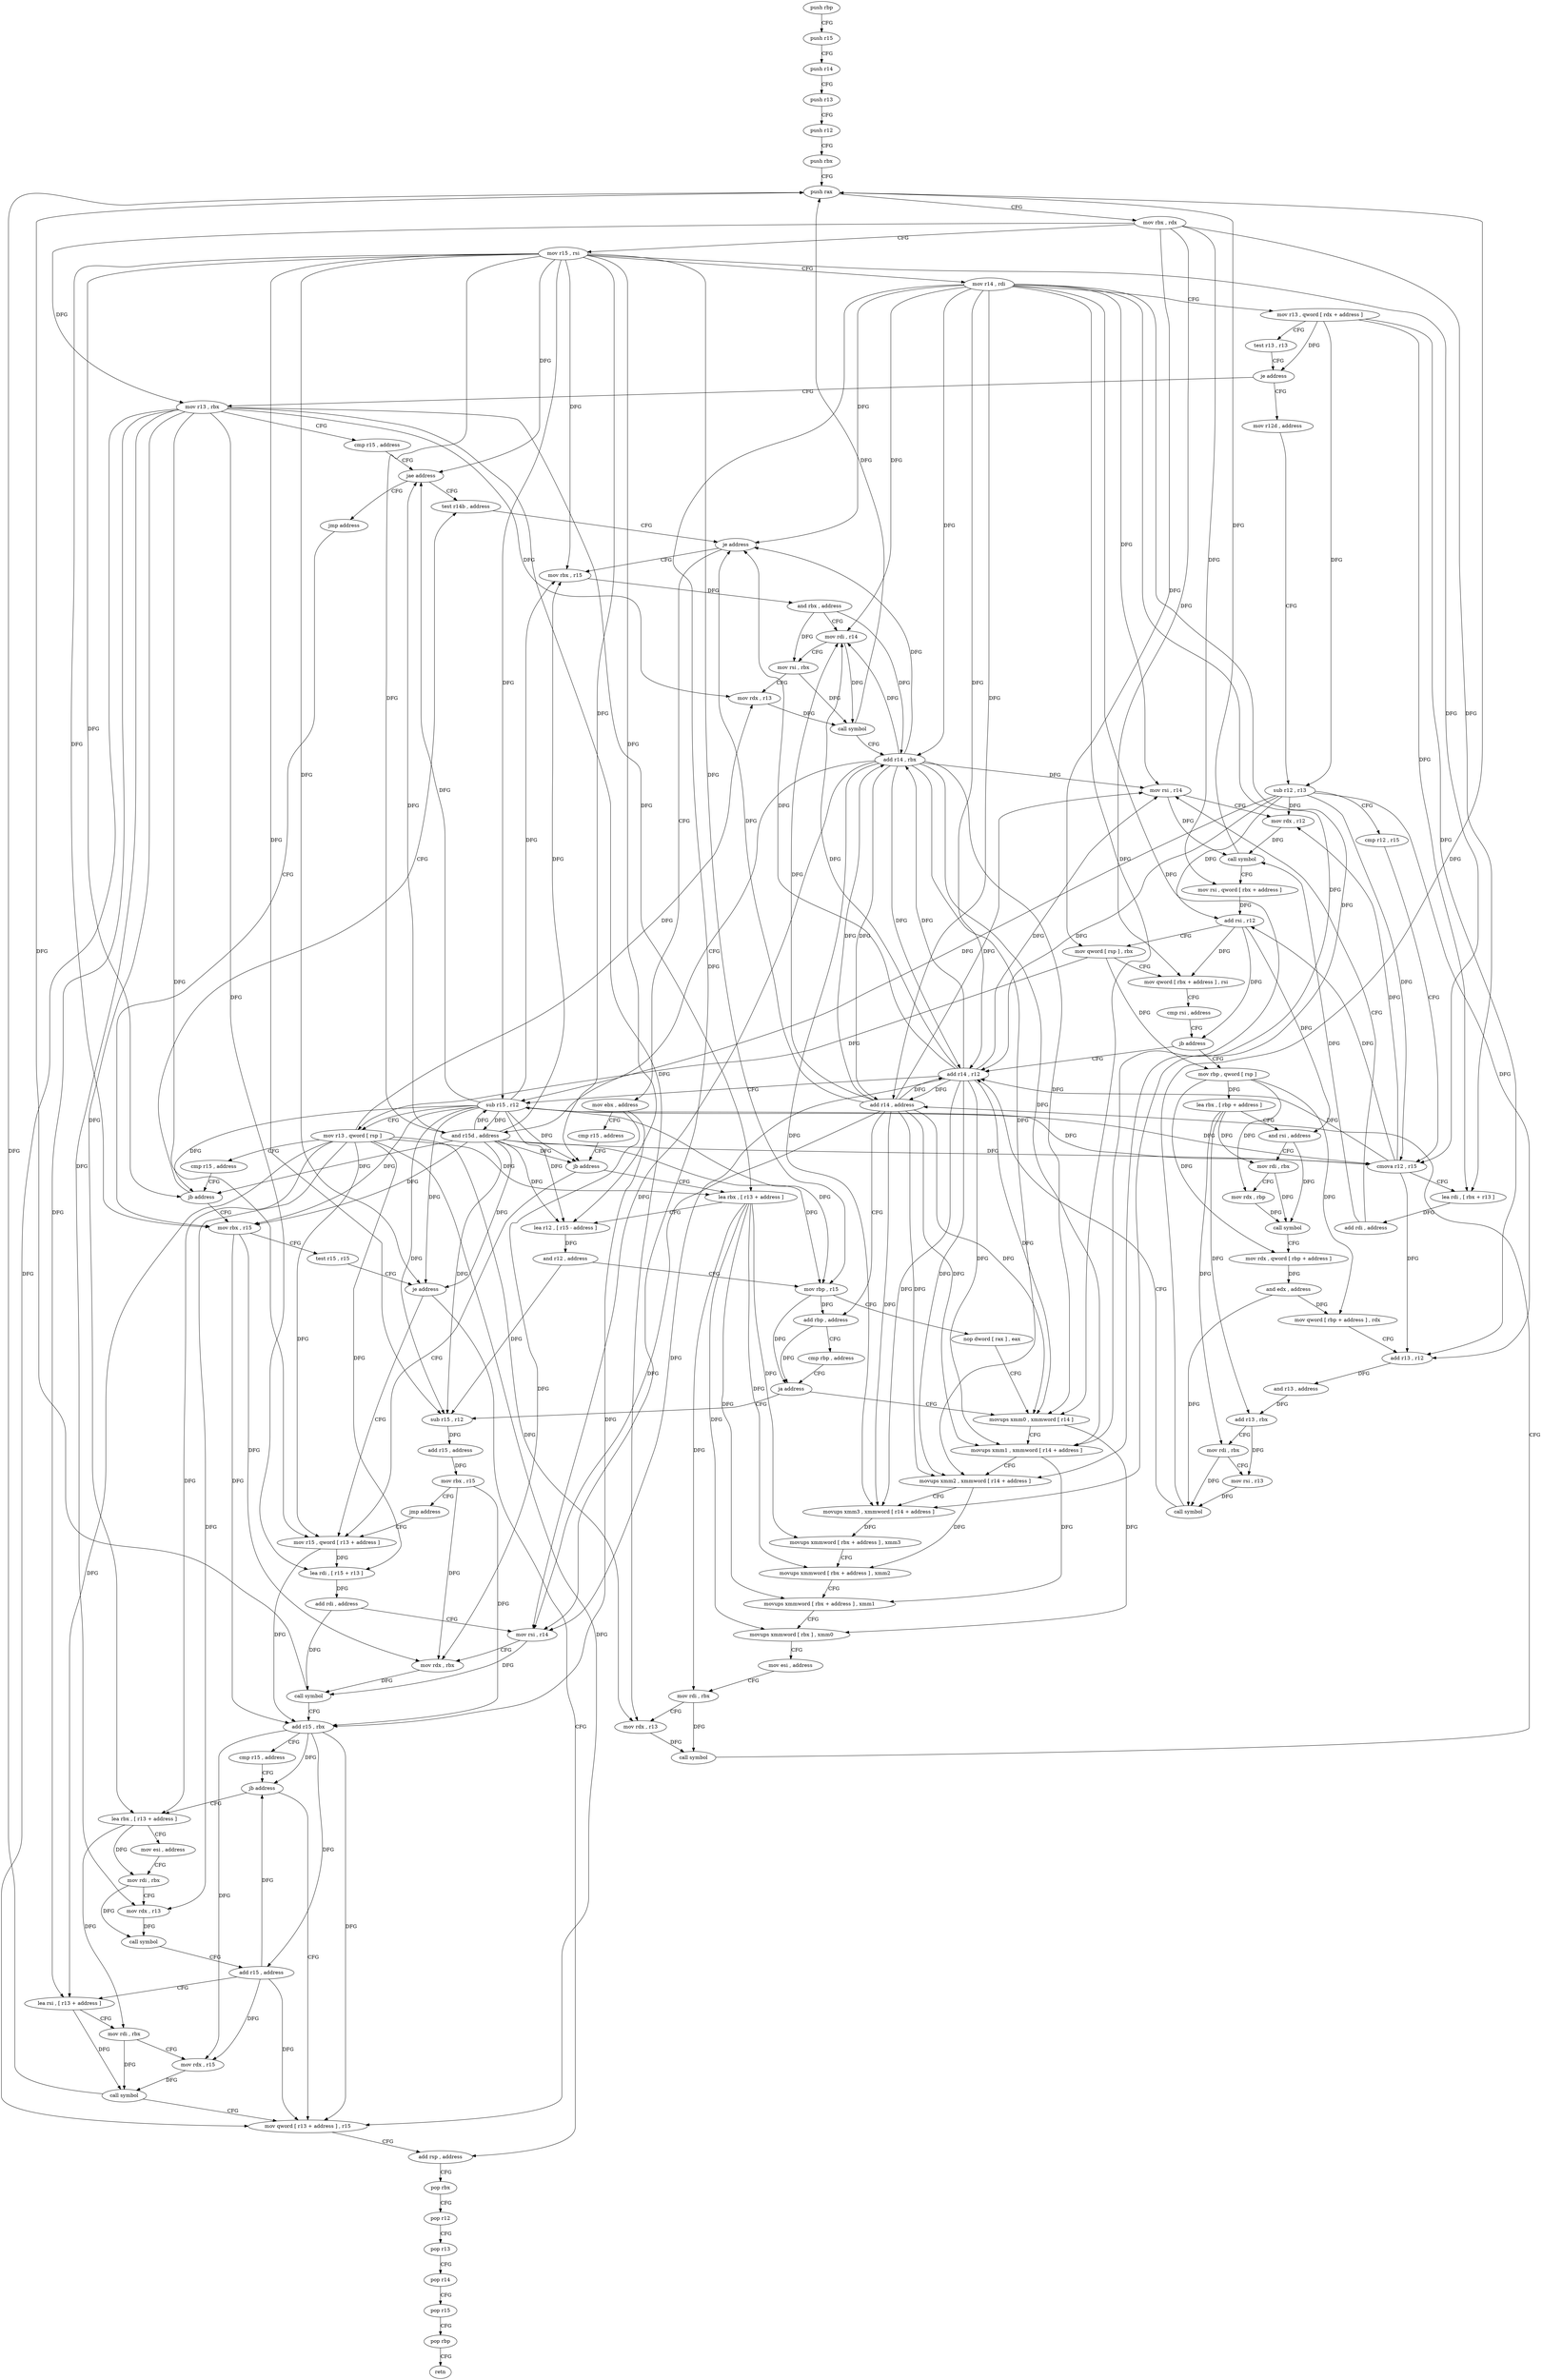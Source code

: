 digraph "func" {
"4235472" [label = "push rbp" ]
"4235473" [label = "push r15" ]
"4235475" [label = "push r14" ]
"4235477" [label = "push r13" ]
"4235479" [label = "push r12" ]
"4235481" [label = "push rbx" ]
"4235482" [label = "push rax" ]
"4235483" [label = "mov rbx , rdx" ]
"4235486" [label = "mov r15 , rsi" ]
"4235489" [label = "mov r14 , rdi" ]
"4235492" [label = "mov r13 , qword [ rdx + address ]" ]
"4235496" [label = "test r13 , r13" ]
"4235499" [label = "je address" ]
"4235756" [label = "mov r13 , rbx" ]
"4235505" [label = "mov r12d , address" ]
"4235759" [label = "cmp r15 , address" ]
"4235763" [label = "jae address" ]
"4235636" [label = "test r14b , address" ]
"4235769" [label = "jmp address" ]
"4235511" [label = "sub r12 , r13" ]
"4235514" [label = "cmp r12 , r15" ]
"4235517" [label = "cmova r12 , r15" ]
"4235521" [label = "lea rdi , [ rbx + r13 ]" ]
"4235525" [label = "add rdi , address" ]
"4235529" [label = "mov rsi , r14" ]
"4235532" [label = "mov rdx , r12" ]
"4235535" [label = "call symbol" ]
"4235540" [label = "mov rsi , qword [ rbx + address ]" ]
"4235544" [label = "add rsi , r12" ]
"4235547" [label = "mov qword [ rsp ] , rbx" ]
"4235551" [label = "mov qword [ rbx + address ] , rsi" ]
"4235555" [label = "cmp rsi , address" ]
"4235559" [label = "jb address" ]
"4235616" [label = "add r14 , r12" ]
"4235561" [label = "mov rbp , qword [ rsp ]" ]
"4235640" [label = "je address" ]
"4235771" [label = "mov rbx , r15" ]
"4235646" [label = "mov ebx , address" ]
"4235799" [label = "mov rbx , r15" ]
"4235619" [label = "sub r15 , r12" ]
"4235622" [label = "mov r13 , qword [ rsp ]" ]
"4235626" [label = "cmp r15 , address" ]
"4235630" [label = "jb address" ]
"4235565" [label = "lea rbx , [ rbp + address ]" ]
"4235569" [label = "and rsi , address" ]
"4235573" [label = "mov rdi , rbx" ]
"4235576" [label = "mov rdx , rbp" ]
"4235579" [label = "call symbol" ]
"4235584" [label = "mov rdx , qword [ rbp + address ]" ]
"4235588" [label = "and edx , address" ]
"4235591" [label = "mov qword [ rbp + address ] , rdx" ]
"4235595" [label = "add r13 , r12" ]
"4235598" [label = "and r13 , address" ]
"4235602" [label = "add r13 , rbx" ]
"4235605" [label = "mov rdi , rbx" ]
"4235608" [label = "mov rsi , r13" ]
"4235611" [label = "call symbol" ]
"4235774" [label = "and rbx , address" ]
"4235778" [label = "mov rdi , r14" ]
"4235781" [label = "mov rsi , rbx" ]
"4235784" [label = "mov rdx , r13" ]
"4235787" [label = "call symbol" ]
"4235792" [label = "add r14 , rbx" ]
"4235795" [label = "and r15d , address" ]
"4235651" [label = "cmp r15 , address" ]
"4235655" [label = "jb address" ]
"4235807" [label = "mov r15 , qword [ r13 + address ]" ]
"4235661" [label = "lea rbx , [ r13 + address ]" ]
"4235802" [label = "test r15 , r15" ]
"4235805" [label = "je address" ]
"4235882" [label = "add rsp , address" ]
"4235886" [label = "pop rbx" ]
"4235887" [label = "pop r12" ]
"4235889" [label = "pop r13" ]
"4235891" [label = "pop r14" ]
"4235893" [label = "pop r15" ]
"4235895" [label = "pop rbp" ]
"4235896" [label = "retn" ]
"4235811" [label = "lea rdi , [ r15 + r13 ]" ]
"4235815" [label = "add rdi , address" ]
"4235819" [label = "mov rsi , r14" ]
"4235822" [label = "mov rdx , rbx" ]
"4235825" [label = "call symbol" ]
"4235830" [label = "add r15 , rbx" ]
"4235833" [label = "cmp r15 , address" ]
"4235837" [label = "jb address" ]
"4235878" [label = "mov qword [ r13 + address ] , r15" ]
"4235839" [label = "lea rbx , [ r13 + address ]" ]
"4235665" [label = "lea r12 , [ r15 - address ]" ]
"4235669" [label = "and r12 , address" ]
"4235673" [label = "mov rbp , r15" ]
"4235676" [label = "nop dword [ rax ] , eax" ]
"4235680" [label = "movups xmm0 , xmmword [ r14 ]" ]
"4235843" [label = "mov esi , address" ]
"4235848" [label = "mov rdi , rbx" ]
"4235851" [label = "mov rdx , r13" ]
"4235854" [label = "call symbol" ]
"4235859" [label = "add r15 , address" ]
"4235863" [label = "lea rsi , [ r13 + address ]" ]
"4235867" [label = "mov rdi , rbx" ]
"4235870" [label = "mov rdx , r15" ]
"4235873" [label = "call symbol" ]
"4235684" [label = "movups xmm1 , xmmword [ r14 + address ]" ]
"4235689" [label = "movups xmm2 , xmmword [ r14 + address ]" ]
"4235694" [label = "movups xmm3 , xmmword [ r14 + address ]" ]
"4235699" [label = "movups xmmword [ rbx + address ] , xmm3" ]
"4235703" [label = "movups xmmword [ rbx + address ] , xmm2" ]
"4235707" [label = "movups xmmword [ rbx + address ] , xmm1" ]
"4235711" [label = "movups xmmword [ rbx ] , xmm0" ]
"4235714" [label = "mov esi , address" ]
"4235719" [label = "mov rdi , rbx" ]
"4235722" [label = "mov rdx , r13" ]
"4235725" [label = "call symbol" ]
"4235730" [label = "add r14 , address" ]
"4235734" [label = "add rbp , address" ]
"4235738" [label = "cmp rbp , address" ]
"4235742" [label = "ja address" ]
"4235744" [label = "sub r15 , r12" ]
"4235747" [label = "add r15 , address" ]
"4235751" [label = "mov rbx , r15" ]
"4235754" [label = "jmp address" ]
"4235472" -> "4235473" [ label = "CFG" ]
"4235473" -> "4235475" [ label = "CFG" ]
"4235475" -> "4235477" [ label = "CFG" ]
"4235477" -> "4235479" [ label = "CFG" ]
"4235479" -> "4235481" [ label = "CFG" ]
"4235481" -> "4235482" [ label = "CFG" ]
"4235482" -> "4235483" [ label = "CFG" ]
"4235483" -> "4235486" [ label = "CFG" ]
"4235483" -> "4235756" [ label = "DFG" ]
"4235483" -> "4235521" [ label = "DFG" ]
"4235483" -> "4235540" [ label = "DFG" ]
"4235483" -> "4235547" [ label = "DFG" ]
"4235483" -> "4235551" [ label = "DFG" ]
"4235486" -> "4235489" [ label = "CFG" ]
"4235486" -> "4235763" [ label = "DFG" ]
"4235486" -> "4235517" [ label = "DFG" ]
"4235486" -> "4235771" [ label = "DFG" ]
"4235486" -> "4235795" [ label = "DFG" ]
"4235486" -> "4235655" [ label = "DFG" ]
"4235486" -> "4235799" [ label = "DFG" ]
"4235486" -> "4235805" [ label = "DFG" ]
"4235486" -> "4235619" [ label = "DFG" ]
"4235486" -> "4235630" [ label = "DFG" ]
"4235486" -> "4235665" [ label = "DFG" ]
"4235486" -> "4235673" [ label = "DFG" ]
"4235486" -> "4235744" [ label = "DFG" ]
"4235489" -> "4235492" [ label = "CFG" ]
"4235489" -> "4235640" [ label = "DFG" ]
"4235489" -> "4235529" [ label = "DFG" ]
"4235489" -> "4235778" [ label = "DFG" ]
"4235489" -> "4235792" [ label = "DFG" ]
"4235489" -> "4235616" [ label = "DFG" ]
"4235489" -> "4235819" [ label = "DFG" ]
"4235489" -> "4235680" [ label = "DFG" ]
"4235489" -> "4235684" [ label = "DFG" ]
"4235489" -> "4235689" [ label = "DFG" ]
"4235489" -> "4235694" [ label = "DFG" ]
"4235489" -> "4235730" [ label = "DFG" ]
"4235492" -> "4235496" [ label = "CFG" ]
"4235492" -> "4235499" [ label = "DFG" ]
"4235492" -> "4235511" [ label = "DFG" ]
"4235492" -> "4235521" [ label = "DFG" ]
"4235492" -> "4235595" [ label = "DFG" ]
"4235496" -> "4235499" [ label = "CFG" ]
"4235499" -> "4235756" [ label = "CFG" ]
"4235499" -> "4235505" [ label = "CFG" ]
"4235756" -> "4235759" [ label = "CFG" ]
"4235756" -> "4235784" [ label = "DFG" ]
"4235756" -> "4235807" [ label = "DFG" ]
"4235756" -> "4235811" [ label = "DFG" ]
"4235756" -> "4235661" [ label = "DFG" ]
"4235756" -> "4235878" [ label = "DFG" ]
"4235756" -> "4235839" [ label = "DFG" ]
"4235756" -> "4235851" [ label = "DFG" ]
"4235756" -> "4235863" [ label = "DFG" ]
"4235756" -> "4235722" [ label = "DFG" ]
"4235505" -> "4235511" [ label = "CFG" ]
"4235759" -> "4235763" [ label = "CFG" ]
"4235763" -> "4235636" [ label = "CFG" ]
"4235763" -> "4235769" [ label = "CFG" ]
"4235636" -> "4235640" [ label = "CFG" ]
"4235769" -> "4235799" [ label = "CFG" ]
"4235511" -> "4235514" [ label = "CFG" ]
"4235511" -> "4235517" [ label = "DFG" ]
"4235511" -> "4235532" [ label = "DFG" ]
"4235511" -> "4235544" [ label = "DFG" ]
"4235511" -> "4235616" [ label = "DFG" ]
"4235511" -> "4235619" [ label = "DFG" ]
"4235511" -> "4235595" [ label = "DFG" ]
"4235514" -> "4235517" [ label = "CFG" ]
"4235517" -> "4235521" [ label = "CFG" ]
"4235517" -> "4235532" [ label = "DFG" ]
"4235517" -> "4235544" [ label = "DFG" ]
"4235517" -> "4235616" [ label = "DFG" ]
"4235517" -> "4235619" [ label = "DFG" ]
"4235517" -> "4235595" [ label = "DFG" ]
"4235521" -> "4235525" [ label = "DFG" ]
"4235525" -> "4235529" [ label = "CFG" ]
"4235525" -> "4235535" [ label = "DFG" ]
"4235529" -> "4235532" [ label = "CFG" ]
"4235529" -> "4235535" [ label = "DFG" ]
"4235532" -> "4235535" [ label = "DFG" ]
"4235535" -> "4235540" [ label = "CFG" ]
"4235535" -> "4235482" [ label = "DFG" ]
"4235540" -> "4235544" [ label = "DFG" ]
"4235544" -> "4235547" [ label = "CFG" ]
"4235544" -> "4235551" [ label = "DFG" ]
"4235544" -> "4235559" [ label = "DFG" ]
"4235544" -> "4235569" [ label = "DFG" ]
"4235547" -> "4235551" [ label = "CFG" ]
"4235547" -> "4235622" [ label = "DFG" ]
"4235547" -> "4235561" [ label = "DFG" ]
"4235551" -> "4235555" [ label = "CFG" ]
"4235555" -> "4235559" [ label = "CFG" ]
"4235559" -> "4235616" [ label = "CFG" ]
"4235559" -> "4235561" [ label = "CFG" ]
"4235616" -> "4235619" [ label = "CFG" ]
"4235616" -> "4235640" [ label = "DFG" ]
"4235616" -> "4235529" [ label = "DFG" ]
"4235616" -> "4235778" [ label = "DFG" ]
"4235616" -> "4235792" [ label = "DFG" ]
"4235616" -> "4235819" [ label = "DFG" ]
"4235616" -> "4235680" [ label = "DFG" ]
"4235616" -> "4235684" [ label = "DFG" ]
"4235616" -> "4235689" [ label = "DFG" ]
"4235616" -> "4235694" [ label = "DFG" ]
"4235616" -> "4235730" [ label = "DFG" ]
"4235561" -> "4235565" [ label = "DFG" ]
"4235561" -> "4235576" [ label = "DFG" ]
"4235561" -> "4235584" [ label = "DFG" ]
"4235561" -> "4235591" [ label = "DFG" ]
"4235640" -> "4235771" [ label = "CFG" ]
"4235640" -> "4235646" [ label = "CFG" ]
"4235771" -> "4235774" [ label = "DFG" ]
"4235646" -> "4235651" [ label = "CFG" ]
"4235646" -> "4235822" [ label = "DFG" ]
"4235646" -> "4235830" [ label = "DFG" ]
"4235799" -> "4235802" [ label = "CFG" ]
"4235799" -> "4235822" [ label = "DFG" ]
"4235799" -> "4235830" [ label = "DFG" ]
"4235619" -> "4235622" [ label = "CFG" ]
"4235619" -> "4235763" [ label = "DFG" ]
"4235619" -> "4235517" [ label = "DFG" ]
"4235619" -> "4235771" [ label = "DFG" ]
"4235619" -> "4235795" [ label = "DFG" ]
"4235619" -> "4235655" [ label = "DFG" ]
"4235619" -> "4235799" [ label = "DFG" ]
"4235619" -> "4235805" [ label = "DFG" ]
"4235619" -> "4235630" [ label = "DFG" ]
"4235619" -> "4235665" [ label = "DFG" ]
"4235619" -> "4235673" [ label = "DFG" ]
"4235619" -> "4235744" [ label = "DFG" ]
"4235622" -> "4235626" [ label = "CFG" ]
"4235622" -> "4235784" [ label = "DFG" ]
"4235622" -> "4235807" [ label = "DFG" ]
"4235622" -> "4235811" [ label = "DFG" ]
"4235622" -> "4235661" [ label = "DFG" ]
"4235622" -> "4235878" [ label = "DFG" ]
"4235622" -> "4235839" [ label = "DFG" ]
"4235622" -> "4235851" [ label = "DFG" ]
"4235622" -> "4235863" [ label = "DFG" ]
"4235622" -> "4235722" [ label = "DFG" ]
"4235626" -> "4235630" [ label = "CFG" ]
"4235630" -> "4235799" [ label = "CFG" ]
"4235630" -> "4235636" [ label = "CFG" ]
"4235565" -> "4235569" [ label = "CFG" ]
"4235565" -> "4235573" [ label = "DFG" ]
"4235565" -> "4235602" [ label = "DFG" ]
"4235565" -> "4235605" [ label = "DFG" ]
"4235569" -> "4235573" [ label = "CFG" ]
"4235569" -> "4235579" [ label = "DFG" ]
"4235573" -> "4235576" [ label = "CFG" ]
"4235573" -> "4235579" [ label = "DFG" ]
"4235576" -> "4235579" [ label = "DFG" ]
"4235579" -> "4235584" [ label = "CFG" ]
"4235584" -> "4235588" [ label = "DFG" ]
"4235588" -> "4235591" [ label = "DFG" ]
"4235588" -> "4235611" [ label = "DFG" ]
"4235591" -> "4235595" [ label = "CFG" ]
"4235595" -> "4235598" [ label = "DFG" ]
"4235598" -> "4235602" [ label = "DFG" ]
"4235602" -> "4235605" [ label = "CFG" ]
"4235602" -> "4235608" [ label = "DFG" ]
"4235605" -> "4235608" [ label = "CFG" ]
"4235605" -> "4235611" [ label = "DFG" ]
"4235608" -> "4235611" [ label = "DFG" ]
"4235611" -> "4235616" [ label = "CFG" ]
"4235611" -> "4235482" [ label = "DFG" ]
"4235774" -> "4235778" [ label = "CFG" ]
"4235774" -> "4235781" [ label = "DFG" ]
"4235774" -> "4235792" [ label = "DFG" ]
"4235778" -> "4235781" [ label = "CFG" ]
"4235778" -> "4235787" [ label = "DFG" ]
"4235781" -> "4235784" [ label = "CFG" ]
"4235781" -> "4235787" [ label = "DFG" ]
"4235784" -> "4235787" [ label = "DFG" ]
"4235787" -> "4235792" [ label = "CFG" ]
"4235787" -> "4235482" [ label = "DFG" ]
"4235792" -> "4235795" [ label = "CFG" ]
"4235792" -> "4235640" [ label = "DFG" ]
"4235792" -> "4235529" [ label = "DFG" ]
"4235792" -> "4235778" [ label = "DFG" ]
"4235792" -> "4235616" [ label = "DFG" ]
"4235792" -> "4235819" [ label = "DFG" ]
"4235792" -> "4235680" [ label = "DFG" ]
"4235792" -> "4235684" [ label = "DFG" ]
"4235792" -> "4235689" [ label = "DFG" ]
"4235792" -> "4235694" [ label = "DFG" ]
"4235792" -> "4235730" [ label = "DFG" ]
"4235795" -> "4235799" [ label = "DFG" ]
"4235795" -> "4235763" [ label = "DFG" ]
"4235795" -> "4235517" [ label = "DFG" ]
"4235795" -> "4235771" [ label = "DFG" ]
"4235795" -> "4235655" [ label = "DFG" ]
"4235795" -> "4235805" [ label = "DFG" ]
"4235795" -> "4235619" [ label = "DFG" ]
"4235795" -> "4235630" [ label = "DFG" ]
"4235795" -> "4235665" [ label = "DFG" ]
"4235795" -> "4235673" [ label = "DFG" ]
"4235795" -> "4235744" [ label = "DFG" ]
"4235651" -> "4235655" [ label = "CFG" ]
"4235655" -> "4235807" [ label = "CFG" ]
"4235655" -> "4235661" [ label = "CFG" ]
"4235807" -> "4235811" [ label = "DFG" ]
"4235807" -> "4235830" [ label = "DFG" ]
"4235661" -> "4235665" [ label = "CFG" ]
"4235661" -> "4235699" [ label = "DFG" ]
"4235661" -> "4235703" [ label = "DFG" ]
"4235661" -> "4235707" [ label = "DFG" ]
"4235661" -> "4235711" [ label = "DFG" ]
"4235661" -> "4235719" [ label = "DFG" ]
"4235802" -> "4235805" [ label = "CFG" ]
"4235805" -> "4235882" [ label = "CFG" ]
"4235805" -> "4235807" [ label = "CFG" ]
"4235882" -> "4235886" [ label = "CFG" ]
"4235886" -> "4235887" [ label = "CFG" ]
"4235887" -> "4235889" [ label = "CFG" ]
"4235889" -> "4235891" [ label = "CFG" ]
"4235891" -> "4235893" [ label = "CFG" ]
"4235893" -> "4235895" [ label = "CFG" ]
"4235895" -> "4235896" [ label = "CFG" ]
"4235811" -> "4235815" [ label = "DFG" ]
"4235815" -> "4235819" [ label = "CFG" ]
"4235815" -> "4235825" [ label = "DFG" ]
"4235819" -> "4235822" [ label = "CFG" ]
"4235819" -> "4235825" [ label = "DFG" ]
"4235822" -> "4235825" [ label = "DFG" ]
"4235825" -> "4235830" [ label = "CFG" ]
"4235825" -> "4235482" [ label = "DFG" ]
"4235830" -> "4235833" [ label = "CFG" ]
"4235830" -> "4235837" [ label = "DFG" ]
"4235830" -> "4235878" [ label = "DFG" ]
"4235830" -> "4235859" [ label = "DFG" ]
"4235830" -> "4235870" [ label = "DFG" ]
"4235833" -> "4235837" [ label = "CFG" ]
"4235837" -> "4235878" [ label = "CFG" ]
"4235837" -> "4235839" [ label = "CFG" ]
"4235878" -> "4235882" [ label = "CFG" ]
"4235839" -> "4235843" [ label = "CFG" ]
"4235839" -> "4235848" [ label = "DFG" ]
"4235839" -> "4235867" [ label = "DFG" ]
"4235665" -> "4235669" [ label = "DFG" ]
"4235669" -> "4235673" [ label = "CFG" ]
"4235669" -> "4235744" [ label = "DFG" ]
"4235673" -> "4235676" [ label = "CFG" ]
"4235673" -> "4235734" [ label = "DFG" ]
"4235673" -> "4235742" [ label = "DFG" ]
"4235676" -> "4235680" [ label = "CFG" ]
"4235680" -> "4235684" [ label = "CFG" ]
"4235680" -> "4235711" [ label = "DFG" ]
"4235843" -> "4235848" [ label = "CFG" ]
"4235848" -> "4235851" [ label = "CFG" ]
"4235848" -> "4235854" [ label = "DFG" ]
"4235851" -> "4235854" [ label = "DFG" ]
"4235854" -> "4235859" [ label = "CFG" ]
"4235859" -> "4235863" [ label = "CFG" ]
"4235859" -> "4235837" [ label = "DFG" ]
"4235859" -> "4235878" [ label = "DFG" ]
"4235859" -> "4235870" [ label = "DFG" ]
"4235863" -> "4235867" [ label = "CFG" ]
"4235863" -> "4235873" [ label = "DFG" ]
"4235867" -> "4235870" [ label = "CFG" ]
"4235867" -> "4235873" [ label = "DFG" ]
"4235870" -> "4235873" [ label = "DFG" ]
"4235873" -> "4235878" [ label = "CFG" ]
"4235873" -> "4235482" [ label = "DFG" ]
"4235684" -> "4235689" [ label = "CFG" ]
"4235684" -> "4235707" [ label = "DFG" ]
"4235689" -> "4235694" [ label = "CFG" ]
"4235689" -> "4235703" [ label = "DFG" ]
"4235694" -> "4235699" [ label = "DFG" ]
"4235699" -> "4235703" [ label = "CFG" ]
"4235703" -> "4235707" [ label = "CFG" ]
"4235707" -> "4235711" [ label = "CFG" ]
"4235711" -> "4235714" [ label = "CFG" ]
"4235714" -> "4235719" [ label = "CFG" ]
"4235719" -> "4235722" [ label = "CFG" ]
"4235719" -> "4235725" [ label = "DFG" ]
"4235722" -> "4235725" [ label = "DFG" ]
"4235725" -> "4235730" [ label = "CFG" ]
"4235730" -> "4235734" [ label = "CFG" ]
"4235730" -> "4235640" [ label = "DFG" ]
"4235730" -> "4235529" [ label = "DFG" ]
"4235730" -> "4235778" [ label = "DFG" ]
"4235730" -> "4235819" [ label = "DFG" ]
"4235730" -> "4235680" [ label = "DFG" ]
"4235730" -> "4235684" [ label = "DFG" ]
"4235730" -> "4235689" [ label = "DFG" ]
"4235730" -> "4235694" [ label = "DFG" ]
"4235730" -> "4235792" [ label = "DFG" ]
"4235730" -> "4235616" [ label = "DFG" ]
"4235734" -> "4235738" [ label = "CFG" ]
"4235734" -> "4235742" [ label = "DFG" ]
"4235738" -> "4235742" [ label = "CFG" ]
"4235742" -> "4235680" [ label = "CFG" ]
"4235742" -> "4235744" [ label = "CFG" ]
"4235744" -> "4235747" [ label = "DFG" ]
"4235747" -> "4235751" [ label = "DFG" ]
"4235751" -> "4235754" [ label = "CFG" ]
"4235751" -> "4235822" [ label = "DFG" ]
"4235751" -> "4235830" [ label = "DFG" ]
"4235754" -> "4235807" [ label = "CFG" ]
}

